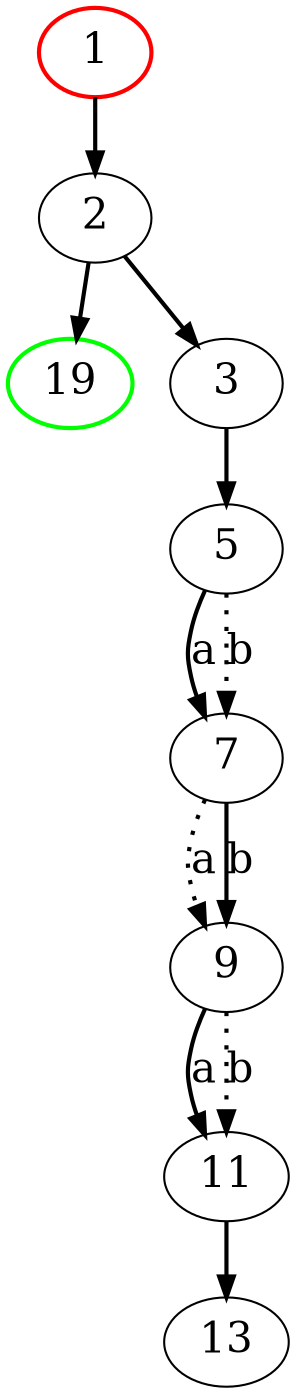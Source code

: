 digraph triangle_block {

node [fontsize="20"]
edge [fontsize="20" penwidth="2"]
1 [color="red" style="bold"]
19 [color="green" style="bold"] 

1->2
2->19
2->3
3->5
5->7 [label="a"]
5->7 [label="b" style="dotted" ]
7->9 [label="a" style="dotted" ]
7->9 [label="b"]
//{rank=same; 8 9}
9->11 [label="a"]
9->11 [label="b" style="dotted" ]
11->13

}
